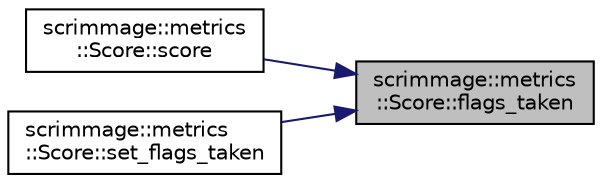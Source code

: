 digraph "scrimmage::metrics::Score::flags_taken"
{
 // LATEX_PDF_SIZE
  edge [fontname="Helvetica",fontsize="10",labelfontname="Helvetica",labelfontsize="10"];
  node [fontname="Helvetica",fontsize="10",shape=record];
  rankdir="RL";
  Node1 [label="scrimmage::metrics\l::Score::flags_taken",height=0.2,width=0.4,color="black", fillcolor="grey75", style="filled", fontcolor="black",tooltip=" "];
  Node1 -> Node2 [dir="back",color="midnightblue",fontsize="10",style="solid",fontname="Helvetica"];
  Node2 [label="scrimmage::metrics\l::Score::score",height=0.2,width=0.4,color="black", fillcolor="white", style="filled",URL="$classscrimmage_1_1metrics_1_1Score.html#a77567c78688536cad9e30ff887d6b96d",tooltip=" "];
  Node1 -> Node3 [dir="back",color="midnightblue",fontsize="10",style="solid",fontname="Helvetica"];
  Node3 [label="scrimmage::metrics\l::Score::set_flags_taken",height=0.2,width=0.4,color="black", fillcolor="white", style="filled",URL="$classscrimmage_1_1metrics_1_1Score.html#a00031c8ded9cccfff685e495ad698e49",tooltip=" "];
}
